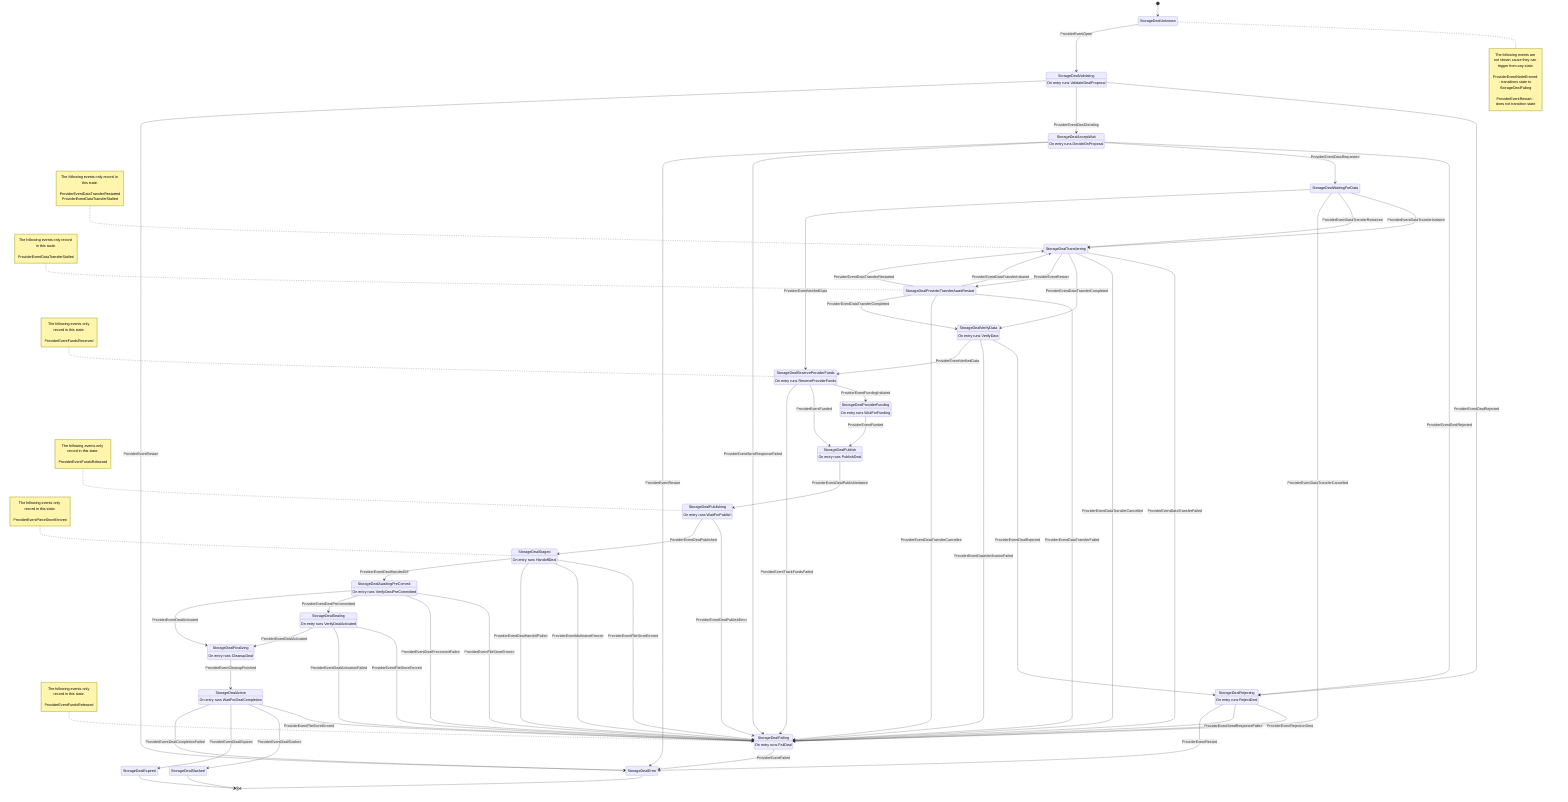 stateDiagram-v2
	state "StorageDealUnknown" as 0
	state "StorageDealStaged" as 4
	state "StorageDealSealing" as 5
	state "StorageDealFinalizing" as 6
	state "StorageDealActive" as 7
	state "StorageDealExpired" as 8
	state "StorageDealSlashed" as 9
	state "StorageDealRejecting" as 10
	state "StorageDealFailing" as 11
	state "StorageDealValidating" as 14
	state "StorageDealAcceptWait" as 15
	state "StorageDealTransferring" as 17
	state "StorageDealWaitingForData" as 18
	state "StorageDealVerifyData" as 19
	state "StorageDealReserveProviderFunds" as 20
	state "StorageDealProviderFunding" as 22
	state "StorageDealPublish" as 24
	state "StorageDealPublishing" as 25
	state "StorageDealError" as 26
	state "StorageDealProviderTransferAwaitRestart" as 27
	state "StorageDealAwaitingPreCommit" as 29
	4 : On entry runs HandoffDeal
	5 : On entry runs VerifyDealActivated
	6 : On entry runs CleanupDeal
	7 : On entry runs WaitForDealCompletion
	10 : On entry runs RejectDeal
	11 : On entry runs FailDeal
	14 : On entry runs ValidateDealProposal
	15 : On entry runs DecideOnProposal
	19 : On entry runs VerifyData
	20 : On entry runs ReserveProviderFunds
	22 : On entry runs WaitForFunding
	24 : On entry runs PublishDeal
	25 : On entry runs WaitForPublish
	29 : On entry runs VerifyDealPreCommitted
	[*] --> 0
	note right of 0
		The following events are not shown cause they can trigger from any state.

		ProviderEventNodeErrored - transitions state to StorageDealFailing
		ProviderEventRestart - does not transition state
	end note
	0 --> 14 : ProviderEventOpen
	14 --> 10 : ProviderEventDealRejected
	15 --> 10 : ProviderEventDealRejected
	19 --> 10 : ProviderEventDealRejected
	10 --> 11 : ProviderEventRejectionSent
	14 --> 15 : ProviderEventDealDeciding
	15 --> 18 : ProviderEventDataRequested
	17 --> 11 : ProviderEventDataTransferFailed
	27 --> 11 : ProviderEventDataTransferFailed
	18 --> 17 : ProviderEventDataTransferInitiated
	27 --> 17 : ProviderEventDataTransferInitiated
	18 --> 17 : ProviderEventDataTransferRestarted
	27 --> 17 : ProviderEventDataTransferRestarted
	17 --> 11 : ProviderEventDataTransferCancelled
	18 --> 11 : ProviderEventDataTransferCancelled
	27 --> 11 : ProviderEventDataTransferCancelled
	17 --> 19 : ProviderEventDataTransferCompleted
	27 --> 19 : ProviderEventDataTransferCompleted
	19 --> 11 : ProviderEventDataVerificationFailed
	18 --> 20 : ProviderEventVerifiedData
	19 --> 20 : ProviderEventVerifiedData
	20 --> 22 : ProviderEventFundingInitiated
	20 --> 24 : ProviderEventFunded
	22 --> 24 : ProviderEventFunded
	24 --> 25 : ProviderEventDealPublishInitiated
	25 --> 11 : ProviderEventDealPublishError
	10 --> 11 : ProviderEventSendResponseFailed
	15 --> 11 : ProviderEventSendResponseFailed
	25 --> 4 : ProviderEventDealPublished
	4 --> 11 : ProviderEventFileStoreErrored
	5 --> 11 : ProviderEventFileStoreErrored
	7 --> 11 : ProviderEventFileStoreErrored
	29 --> 11 : ProviderEventFileStoreErrored
	4 --> 11 : ProviderEventMultistoreErrored
	4 --> 11 : ProviderEventDealHandoffFailed
	4 --> 29 : ProviderEventDealHandedOff
	29 --> 11 : ProviderEventDealPrecommitFailed
	29 --> 5 : ProviderEventDealPrecommitted
	5 --> 11 : ProviderEventDealActivationFailed
	5 --> 6 : ProviderEventDealActivated
	29 --> 6 : ProviderEventDealActivated
	6 --> 7 : ProviderEventCleanupFinished
	7 --> 9 : ProviderEventDealSlashed
	7 --> 8 : ProviderEventDealExpired
	7 --> 26 : ProviderEventDealCompletionFailed
	11 --> 26 : ProviderEventFailed
	10 --> 26 : ProviderEventRestart
	14 --> 26 : ProviderEventRestart
	15 --> 26 : ProviderEventRestart
	17 --> 27 : ProviderEventRestart
	20 --> 11 : ProviderEventTrackFundsFailed

	note left of 4 : The following events only record in this state.<br><br>ProviderEventPieceStoreErrored


	note left of 11 : The following events only record in this state.<br><br>ProviderEventFundsReleased


	note left of 17 : The following events only record in this state.<br><br>ProviderEventDataTransferRestarted<br>ProviderEventDataTransferStalled


	note left of 20 : The following events only record in this state.<br><br>ProviderEventFundsReserved


	note left of 25 : The following events only record in this state.<br><br>ProviderEventFundsReleased


	note left of 27 : The following events only record in this state.<br><br>ProviderEventDataTransferStalled

	26 --> [*]
	9 --> [*]
	8 --> [*]